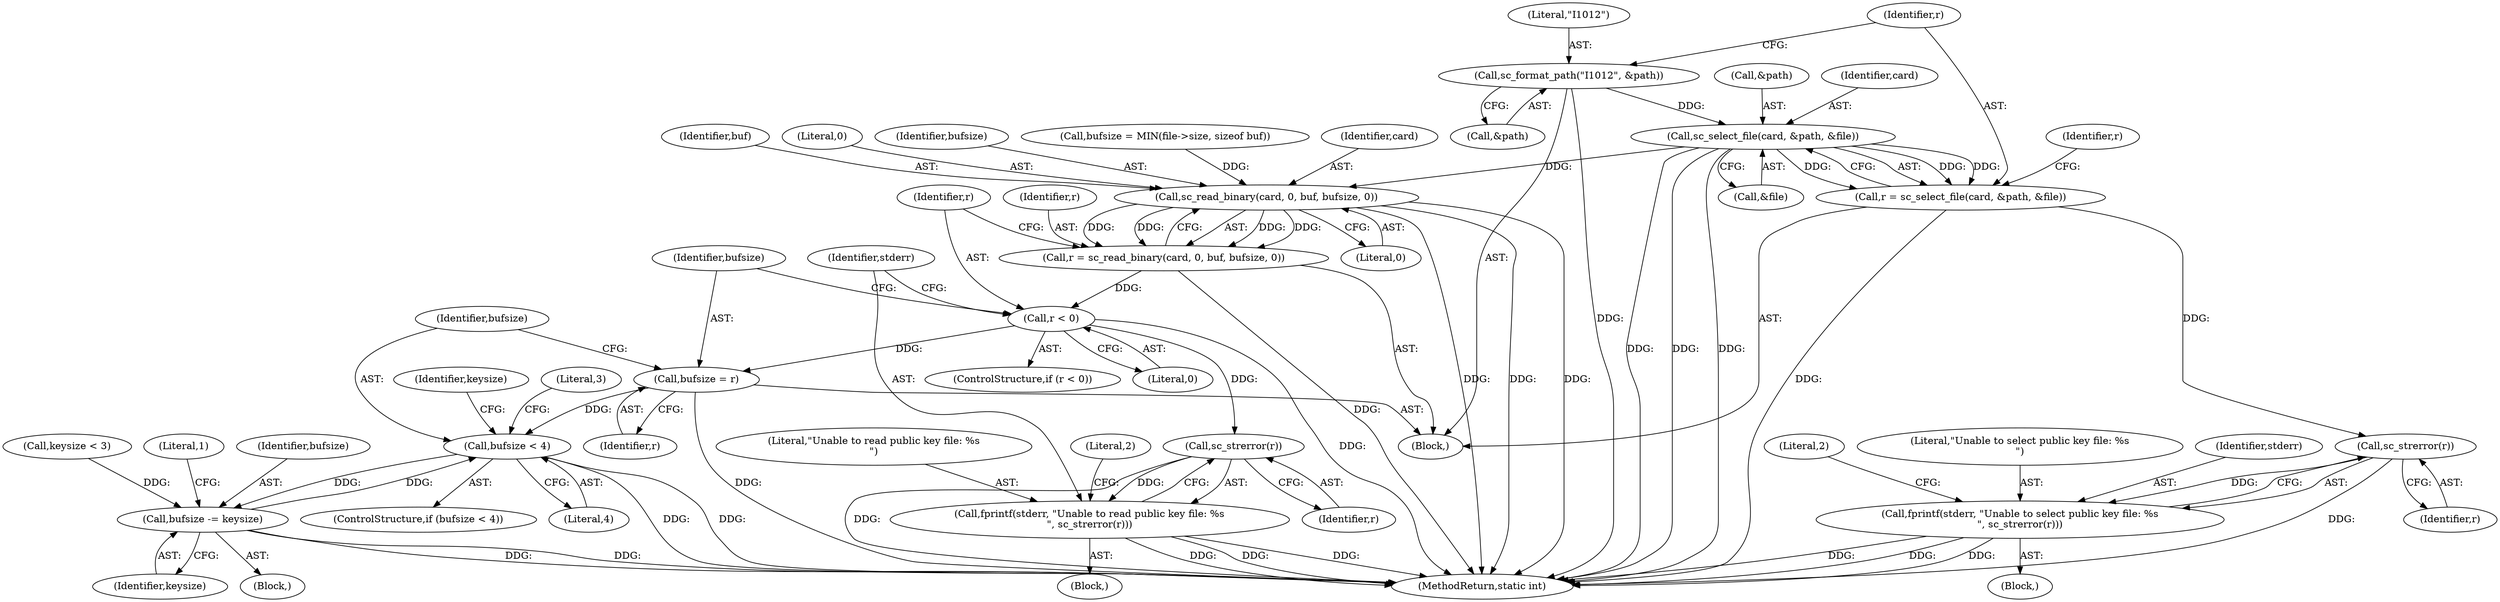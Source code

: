 digraph "0_OpenSC_360e95d45ac4123255a4c796db96337f332160ad#diff-d643a0fa169471dbf2912f4866dc49c5_9@pointer" {
"1000126" [label="(Call,sc_select_file(card, &path, &file))"];
"1000120" [label="(Call,sc_format_path(\"I1012\", &path))"];
"1000124" [label="(Call,r = sc_select_file(card, &path, &file))"];
"1000138" [label="(Call,sc_strerror(r))"];
"1000135" [label="(Call,fprintf(stderr, \"Unable to select public key file: %s\n\", sc_strerror(r)))"];
"1000154" [label="(Call,sc_read_binary(card, 0, buf, bufsize, 0))"];
"1000152" [label="(Call,r = sc_read_binary(card, 0, buf, bufsize, 0))"];
"1000161" [label="(Call,r < 0)"];
"1000168" [label="(Call,sc_strerror(r))"];
"1000165" [label="(Call,fprintf(stderr, \"Unable to read public key file: %s\n\", sc_strerror(r)))"];
"1000172" [label="(Call,bufsize = r)"];
"1000178" [label="(Call,bufsize < 4)"];
"1000215" [label="(Call,bufsize -= keysize)"];
"1000160" [label="(ControlStructure,if (r < 0))"];
"1000166" [label="(Identifier,stderr)"];
"1000135" [label="(Call,fprintf(stderr, \"Unable to select public key file: %s\n\", sc_strerror(r)))"];
"1000217" [label="(Identifier,keysize)"];
"1000157" [label="(Identifier,buf)"];
"1000138" [label="(Call,sc_strerror(r))"];
"1000128" [label="(Call,&path)"];
"1000156" [label="(Literal,0)"];
"1000158" [label="(Identifier,bufsize)"];
"1000163" [label="(Literal,0)"];
"1000161" [label="(Call,r < 0)"];
"1000215" [label="(Call,bufsize -= keysize)"];
"1000142" [label="(Call,bufsize = MIN(file->size, sizeof buf))"];
"1000127" [label="(Identifier,card)"];
"1000162" [label="(Identifier,r)"];
"1000155" [label="(Identifier,card)"];
"1000122" [label="(Call,&path)"];
"1000130" [label="(Call,&file)"];
"1000177" [label="(ControlStructure,if (bufsize < 4))"];
"1000176" [label="(Block,)"];
"1000169" [label="(Identifier,r)"];
"1000179" [label="(Identifier,bufsize)"];
"1000216" [label="(Identifier,bufsize)"];
"1000136" [label="(Identifier,stderr)"];
"1000125" [label="(Identifier,r)"];
"1000165" [label="(Call,fprintf(stderr, \"Unable to read public key file: %s\n\", sc_strerror(r)))"];
"1000168" [label="(Call,sc_strerror(r))"];
"1000200" [label="(Call,keysize < 3)"];
"1000154" [label="(Call,sc_read_binary(card, 0, buf, bufsize, 0))"];
"1000167" [label="(Literal,\"Unable to read public key file: %s\n\")"];
"1000134" [label="(Block,)"];
"1000159" [label="(Literal,0)"];
"1000174" [label="(Identifier,r)"];
"1000121" [label="(Literal,\"I1012\")"];
"1000133" [label="(Identifier,r)"];
"1000102" [label="(Block,)"];
"1000164" [label="(Block,)"];
"1000184" [label="(Identifier,keysize)"];
"1000178" [label="(Call,bufsize < 4)"];
"1000172" [label="(Call,bufsize = r)"];
"1000182" [label="(Literal,3)"];
"1000141" [label="(Literal,2)"];
"1000173" [label="(Identifier,bufsize)"];
"1000153" [label="(Identifier,r)"];
"1000218" [label="(Literal,1)"];
"1000126" [label="(Call,sc_select_file(card, &path, &file))"];
"1000180" [label="(Literal,4)"];
"1000152" [label="(Call,r = sc_read_binary(card, 0, buf, bufsize, 0))"];
"1000139" [label="(Identifier,r)"];
"1000120" [label="(Call,sc_format_path(\"I1012\", &path))"];
"1000137" [label="(Literal,\"Unable to select public key file: %s\n\")"];
"1000171" [label="(Literal,2)"];
"1000234" [label="(MethodReturn,static int)"];
"1000124" [label="(Call,r = sc_select_file(card, &path, &file))"];
"1000126" -> "1000124"  [label="AST: "];
"1000126" -> "1000130"  [label="CFG: "];
"1000127" -> "1000126"  [label="AST: "];
"1000128" -> "1000126"  [label="AST: "];
"1000130" -> "1000126"  [label="AST: "];
"1000124" -> "1000126"  [label="CFG: "];
"1000126" -> "1000234"  [label="DDG: "];
"1000126" -> "1000234"  [label="DDG: "];
"1000126" -> "1000234"  [label="DDG: "];
"1000126" -> "1000124"  [label="DDG: "];
"1000126" -> "1000124"  [label="DDG: "];
"1000126" -> "1000124"  [label="DDG: "];
"1000120" -> "1000126"  [label="DDG: "];
"1000126" -> "1000154"  [label="DDG: "];
"1000120" -> "1000102"  [label="AST: "];
"1000120" -> "1000122"  [label="CFG: "];
"1000121" -> "1000120"  [label="AST: "];
"1000122" -> "1000120"  [label="AST: "];
"1000125" -> "1000120"  [label="CFG: "];
"1000120" -> "1000234"  [label="DDG: "];
"1000124" -> "1000102"  [label="AST: "];
"1000125" -> "1000124"  [label="AST: "];
"1000133" -> "1000124"  [label="CFG: "];
"1000124" -> "1000234"  [label="DDG: "];
"1000124" -> "1000138"  [label="DDG: "];
"1000138" -> "1000135"  [label="AST: "];
"1000138" -> "1000139"  [label="CFG: "];
"1000139" -> "1000138"  [label="AST: "];
"1000135" -> "1000138"  [label="CFG: "];
"1000138" -> "1000234"  [label="DDG: "];
"1000138" -> "1000135"  [label="DDG: "];
"1000135" -> "1000134"  [label="AST: "];
"1000136" -> "1000135"  [label="AST: "];
"1000137" -> "1000135"  [label="AST: "];
"1000141" -> "1000135"  [label="CFG: "];
"1000135" -> "1000234"  [label="DDG: "];
"1000135" -> "1000234"  [label="DDG: "];
"1000135" -> "1000234"  [label="DDG: "];
"1000154" -> "1000152"  [label="AST: "];
"1000154" -> "1000159"  [label="CFG: "];
"1000155" -> "1000154"  [label="AST: "];
"1000156" -> "1000154"  [label="AST: "];
"1000157" -> "1000154"  [label="AST: "];
"1000158" -> "1000154"  [label="AST: "];
"1000159" -> "1000154"  [label="AST: "];
"1000152" -> "1000154"  [label="CFG: "];
"1000154" -> "1000234"  [label="DDG: "];
"1000154" -> "1000234"  [label="DDG: "];
"1000154" -> "1000234"  [label="DDG: "];
"1000154" -> "1000152"  [label="DDG: "];
"1000154" -> "1000152"  [label="DDG: "];
"1000154" -> "1000152"  [label="DDG: "];
"1000154" -> "1000152"  [label="DDG: "];
"1000142" -> "1000154"  [label="DDG: "];
"1000152" -> "1000102"  [label="AST: "];
"1000153" -> "1000152"  [label="AST: "];
"1000162" -> "1000152"  [label="CFG: "];
"1000152" -> "1000234"  [label="DDG: "];
"1000152" -> "1000161"  [label="DDG: "];
"1000161" -> "1000160"  [label="AST: "];
"1000161" -> "1000163"  [label="CFG: "];
"1000162" -> "1000161"  [label="AST: "];
"1000163" -> "1000161"  [label="AST: "];
"1000166" -> "1000161"  [label="CFG: "];
"1000173" -> "1000161"  [label="CFG: "];
"1000161" -> "1000234"  [label="DDG: "];
"1000161" -> "1000168"  [label="DDG: "];
"1000161" -> "1000172"  [label="DDG: "];
"1000168" -> "1000165"  [label="AST: "];
"1000168" -> "1000169"  [label="CFG: "];
"1000169" -> "1000168"  [label="AST: "];
"1000165" -> "1000168"  [label="CFG: "];
"1000168" -> "1000234"  [label="DDG: "];
"1000168" -> "1000165"  [label="DDG: "];
"1000165" -> "1000164"  [label="AST: "];
"1000166" -> "1000165"  [label="AST: "];
"1000167" -> "1000165"  [label="AST: "];
"1000171" -> "1000165"  [label="CFG: "];
"1000165" -> "1000234"  [label="DDG: "];
"1000165" -> "1000234"  [label="DDG: "];
"1000165" -> "1000234"  [label="DDG: "];
"1000172" -> "1000102"  [label="AST: "];
"1000172" -> "1000174"  [label="CFG: "];
"1000173" -> "1000172"  [label="AST: "];
"1000174" -> "1000172"  [label="AST: "];
"1000179" -> "1000172"  [label="CFG: "];
"1000172" -> "1000234"  [label="DDG: "];
"1000172" -> "1000178"  [label="DDG: "];
"1000178" -> "1000177"  [label="AST: "];
"1000178" -> "1000180"  [label="CFG: "];
"1000179" -> "1000178"  [label="AST: "];
"1000180" -> "1000178"  [label="AST: "];
"1000182" -> "1000178"  [label="CFG: "];
"1000184" -> "1000178"  [label="CFG: "];
"1000178" -> "1000234"  [label="DDG: "];
"1000178" -> "1000234"  [label="DDG: "];
"1000215" -> "1000178"  [label="DDG: "];
"1000178" -> "1000215"  [label="DDG: "];
"1000215" -> "1000176"  [label="AST: "];
"1000215" -> "1000217"  [label="CFG: "];
"1000216" -> "1000215"  [label="AST: "];
"1000217" -> "1000215"  [label="AST: "];
"1000218" -> "1000215"  [label="CFG: "];
"1000215" -> "1000234"  [label="DDG: "];
"1000215" -> "1000234"  [label="DDG: "];
"1000200" -> "1000215"  [label="DDG: "];
}
